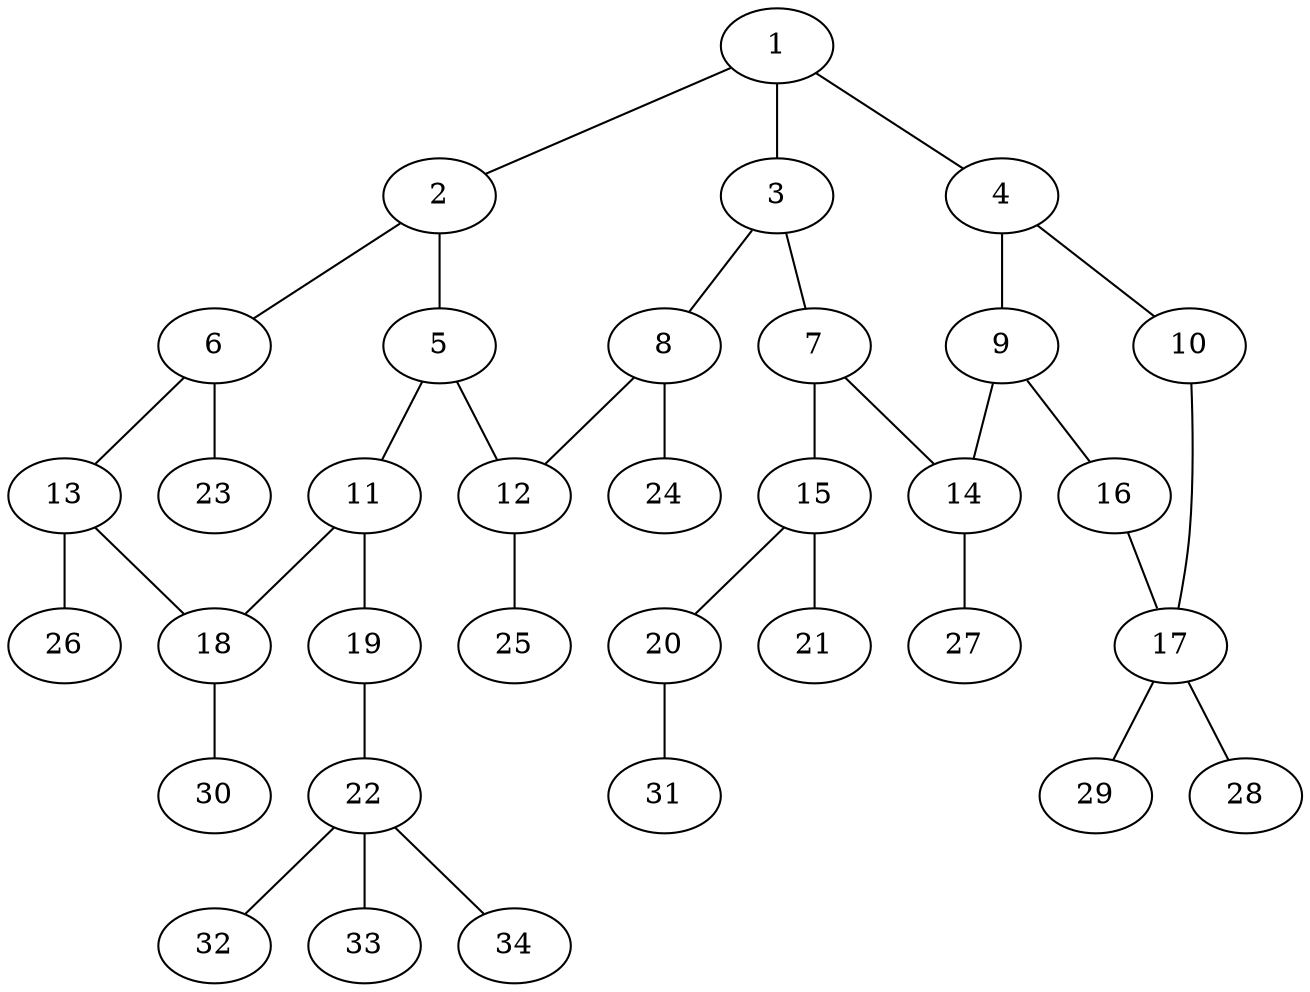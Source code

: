 graph molecule_601 {
	1	 [chem=C];
	2	 [chem=C];
	1 -- 2	 [valence=1];
	3	 [chem=C];
	1 -- 3	 [valence=2];
	4	 [chem=C];
	1 -- 4	 [valence=1];
	5	 [chem=C];
	2 -- 5	 [valence=2];
	6	 [chem=C];
	2 -- 6	 [valence=1];
	7	 [chem=C];
	3 -- 7	 [valence=1];
	8	 [chem=C];
	3 -- 8	 [valence=1];
	9	 [chem=C];
	4 -- 9	 [valence=2];
	10	 [chem=O];
	4 -- 10	 [valence=1];
	11	 [chem=C];
	5 -- 11	 [valence=1];
	12	 [chem=C];
	5 -- 12	 [valence=1];
	13	 [chem=C];
	6 -- 13	 [valence=2];
	23	 [chem=H];
	6 -- 23	 [valence=1];
	14	 [chem=C];
	7 -- 14	 [valence=2];
	15	 [chem=C];
	7 -- 15	 [valence=1];
	8 -- 12	 [valence=2];
	24	 [chem=H];
	8 -- 24	 [valence=1];
	9 -- 14	 [valence=1];
	16	 [chem=O];
	9 -- 16	 [valence=1];
	17	 [chem=C];
	10 -- 17	 [valence=1];
	18	 [chem=C];
	11 -- 18	 [valence=2];
	19	 [chem=O];
	11 -- 19	 [valence=1];
	25	 [chem=H];
	12 -- 25	 [valence=1];
	13 -- 18	 [valence=1];
	26	 [chem=H];
	13 -- 26	 [valence=1];
	27	 [chem=H];
	14 -- 27	 [valence=1];
	20	 [chem=O];
	15 -- 20	 [valence=1];
	21	 [chem=O];
	15 -- 21	 [valence=2];
	16 -- 17	 [valence=1];
	28	 [chem=H];
	17 -- 28	 [valence=1];
	29	 [chem=H];
	17 -- 29	 [valence=1];
	30	 [chem=H];
	18 -- 30	 [valence=1];
	22	 [chem=C];
	19 -- 22	 [valence=1];
	31	 [chem=H];
	20 -- 31	 [valence=1];
	32	 [chem=H];
	22 -- 32	 [valence=1];
	33	 [chem=H];
	22 -- 33	 [valence=1];
	34	 [chem=H];
	22 -- 34	 [valence=1];
}
